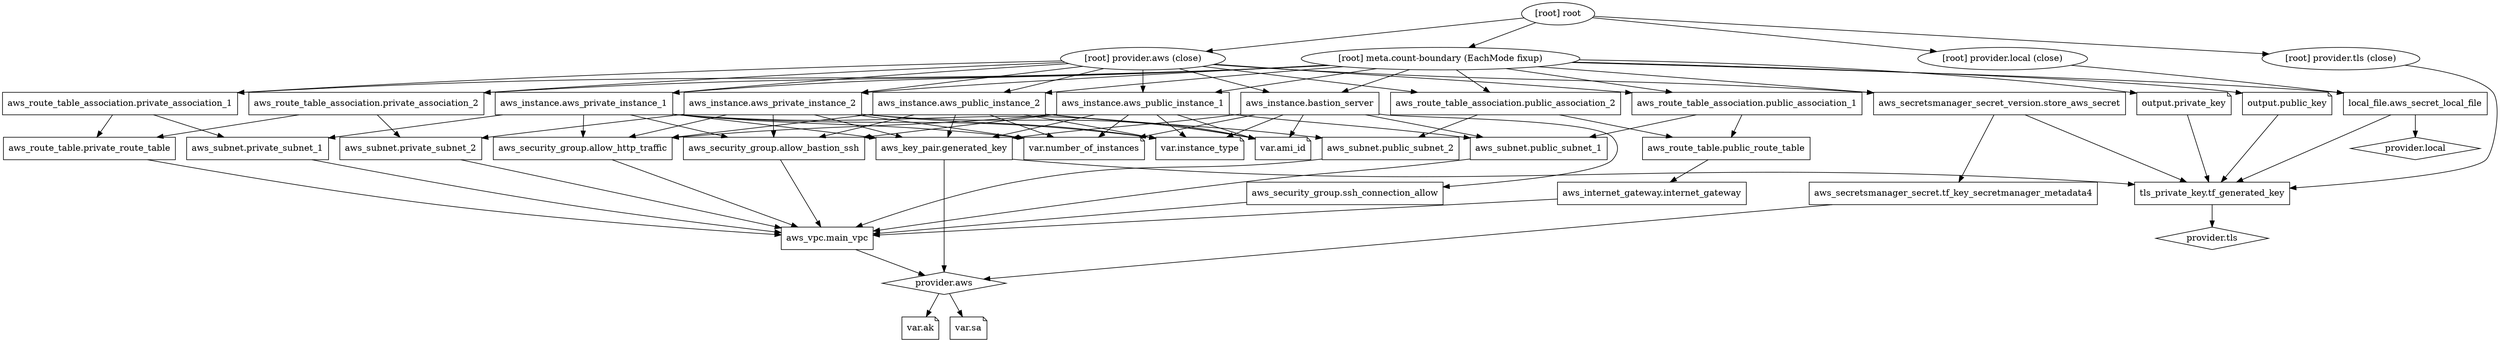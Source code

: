 digraph {
	compound = "true"
	newrank = "true"
	subgraph "root" {
		"[root] aws_instance.aws_private_instance_1" [label = "aws_instance.aws_private_instance_1", shape = "box"]
		"[root] aws_instance.aws_private_instance_2" [label = "aws_instance.aws_private_instance_2", shape = "box"]
		"[root] aws_instance.aws_public_instance_1" [label = "aws_instance.aws_public_instance_1", shape = "box"]
		"[root] aws_instance.aws_public_instance_2" [label = "aws_instance.aws_public_instance_2", shape = "box"]
		"[root] aws_instance.bastion_server" [label = "aws_instance.bastion_server", shape = "box"]
		"[root] aws_internet_gateway.internet_gateway" [label = "aws_internet_gateway.internet_gateway", shape = "box"]
		"[root] aws_key_pair.generated_key" [label = "aws_key_pair.generated_key", shape = "box"]
		"[root] aws_route_table.private_route_table" [label = "aws_route_table.private_route_table", shape = "box"]
		"[root] aws_route_table.public_route_table" [label = "aws_route_table.public_route_table", shape = "box"]
		"[root] aws_route_table_association.private_association_1" [label = "aws_route_table_association.private_association_1", shape = "box"]
		"[root] aws_route_table_association.private_association_2" [label = "aws_route_table_association.private_association_2", shape = "box"]
		"[root] aws_route_table_association.public_association_1" [label = "aws_route_table_association.public_association_1", shape = "box"]
		"[root] aws_route_table_association.public_association_2" [label = "aws_route_table_association.public_association_2", shape = "box"]
		"[root] aws_secretsmanager_secret.tf_key_secretmanager_metadata4" [label = "aws_secretsmanager_secret.tf_key_secretmanager_metadata4", shape = "box"]
		"[root] aws_secretsmanager_secret_version.store_aws_secret" [label = "aws_secretsmanager_secret_version.store_aws_secret", shape = "box"]
		"[root] aws_security_group.allow_bastion_ssh" [label = "aws_security_group.allow_bastion_ssh", shape = "box"]
		"[root] aws_security_group.allow_http_traffic" [label = "aws_security_group.allow_http_traffic", shape = "box"]
		"[root] aws_security_group.ssh_connection_allow" [label = "aws_security_group.ssh_connection_allow", shape = "box"]
		"[root] aws_subnet.private_subnet_1" [label = "aws_subnet.private_subnet_1", shape = "box"]
		"[root] aws_subnet.private_subnet_2" [label = "aws_subnet.private_subnet_2", shape = "box"]
		"[root] aws_subnet.public_subnet_1" [label = "aws_subnet.public_subnet_1", shape = "box"]
		"[root] aws_subnet.public_subnet_2" [label = "aws_subnet.public_subnet_2", shape = "box"]
		"[root] aws_vpc.main_vpc" [label = "aws_vpc.main_vpc", shape = "box"]
		"[root] local_file.aws_secret_local_file" [label = "local_file.aws_secret_local_file", shape = "box"]
		"[root] output.private_key" [label = "output.private_key", shape = "note"]
		"[root] output.public_key" [label = "output.public_key", shape = "note"]
		"[root] provider.aws" [label = "provider.aws", shape = "diamond"]
		"[root] provider.local" [label = "provider.local", shape = "diamond"]
		"[root] provider.tls" [label = "provider.tls", shape = "diamond"]
		"[root] tls_private_key.tf_generated_key" [label = "tls_private_key.tf_generated_key", shape = "box"]
		"[root] var.ak" [label = "var.ak", shape = "note"]
		"[root] var.ami_id" [label = "var.ami_id", shape = "note"]
		"[root] var.instance_type" [label = "var.instance_type", shape = "note"]
		"[root] var.number_of_instances" [label = "var.number_of_instances", shape = "note"]
		"[root] var.sa" [label = "var.sa", shape = "note"]
		"[root] aws_instance.aws_private_instance_1" -> "[root] aws_key_pair.generated_key"
		"[root] aws_instance.aws_private_instance_1" -> "[root] aws_security_group.allow_bastion_ssh"
		"[root] aws_instance.aws_private_instance_1" -> "[root] aws_security_group.allow_http_traffic"
		"[root] aws_instance.aws_private_instance_1" -> "[root] aws_subnet.private_subnet_1"
		"[root] aws_instance.aws_private_instance_1" -> "[root] var.ami_id"
		"[root] aws_instance.aws_private_instance_1" -> "[root] var.instance_type"
		"[root] aws_instance.aws_private_instance_1" -> "[root] var.number_of_instances"
		"[root] aws_instance.aws_private_instance_2" -> "[root] aws_key_pair.generated_key"
		"[root] aws_instance.aws_private_instance_2" -> "[root] aws_security_group.allow_bastion_ssh"
		"[root] aws_instance.aws_private_instance_2" -> "[root] aws_security_group.allow_http_traffic"
		"[root] aws_instance.aws_private_instance_2" -> "[root] aws_subnet.private_subnet_2"
		"[root] aws_instance.aws_private_instance_2" -> "[root] var.ami_id"
		"[root] aws_instance.aws_private_instance_2" -> "[root] var.instance_type"
		"[root] aws_instance.aws_private_instance_2" -> "[root] var.number_of_instances"
		"[root] aws_instance.aws_public_instance_1" -> "[root] aws_key_pair.generated_key"
		"[root] aws_instance.aws_public_instance_1" -> "[root] aws_security_group.allow_bastion_ssh"
		"[root] aws_instance.aws_public_instance_1" -> "[root] aws_security_group.allow_http_traffic"
		"[root] aws_instance.aws_public_instance_1" -> "[root] aws_subnet.public_subnet_1"
		"[root] aws_instance.aws_public_instance_1" -> "[root] var.ami_id"
		"[root] aws_instance.aws_public_instance_1" -> "[root] var.instance_type"
		"[root] aws_instance.aws_public_instance_1" -> "[root] var.number_of_instances"
		"[root] aws_instance.aws_public_instance_2" -> "[root] aws_key_pair.generated_key"
		"[root] aws_instance.aws_public_instance_2" -> "[root] aws_security_group.allow_bastion_ssh"
		"[root] aws_instance.aws_public_instance_2" -> "[root] aws_security_group.allow_http_traffic"
		"[root] aws_instance.aws_public_instance_2" -> "[root] aws_subnet.public_subnet_2"
		"[root] aws_instance.aws_public_instance_2" -> "[root] var.ami_id"
		"[root] aws_instance.aws_public_instance_2" -> "[root] var.instance_type"
		"[root] aws_instance.aws_public_instance_2" -> "[root] var.number_of_instances"
		"[root] aws_instance.bastion_server" -> "[root] aws_key_pair.generated_key"
		"[root] aws_instance.bastion_server" -> "[root] aws_security_group.ssh_connection_allow"
		"[root] aws_instance.bastion_server" -> "[root] aws_subnet.public_subnet_1"
		"[root] aws_instance.bastion_server" -> "[root] var.ami_id"
		"[root] aws_instance.bastion_server" -> "[root] var.instance_type"
		"[root] aws_instance.bastion_server" -> "[root] var.number_of_instances"
		"[root] aws_internet_gateway.internet_gateway" -> "[root] aws_vpc.main_vpc"
		"[root] aws_key_pair.generated_key" -> "[root] provider.aws"
		"[root] aws_key_pair.generated_key" -> "[root] tls_private_key.tf_generated_key"
		"[root] aws_route_table.private_route_table" -> "[root] aws_vpc.main_vpc"
		"[root] aws_route_table.public_route_table" -> "[root] aws_internet_gateway.internet_gateway"
		"[root] aws_route_table_association.private_association_1" -> "[root] aws_route_table.private_route_table"
		"[root] aws_route_table_association.private_association_1" -> "[root] aws_subnet.private_subnet_1"
		"[root] aws_route_table_association.private_association_2" -> "[root] aws_route_table.private_route_table"
		"[root] aws_route_table_association.private_association_2" -> "[root] aws_subnet.private_subnet_2"
		"[root] aws_route_table_association.public_association_1" -> "[root] aws_route_table.public_route_table"
		"[root] aws_route_table_association.public_association_1" -> "[root] aws_subnet.public_subnet_1"
		"[root] aws_route_table_association.public_association_2" -> "[root] aws_route_table.public_route_table"
		"[root] aws_route_table_association.public_association_2" -> "[root] aws_subnet.public_subnet_2"
		"[root] aws_secretsmanager_secret.tf_key_secretmanager_metadata4" -> "[root] provider.aws"
		"[root] aws_secretsmanager_secret_version.store_aws_secret" -> "[root] aws_secretsmanager_secret.tf_key_secretmanager_metadata4"
		"[root] aws_secretsmanager_secret_version.store_aws_secret" -> "[root] tls_private_key.tf_generated_key"
		"[root] aws_security_group.allow_bastion_ssh" -> "[root] aws_vpc.main_vpc"
		"[root] aws_security_group.allow_http_traffic" -> "[root] aws_vpc.main_vpc"
		"[root] aws_security_group.ssh_connection_allow" -> "[root] aws_vpc.main_vpc"
		"[root] aws_subnet.private_subnet_1" -> "[root] aws_vpc.main_vpc"
		"[root] aws_subnet.private_subnet_2" -> "[root] aws_vpc.main_vpc"
		"[root] aws_subnet.public_subnet_1" -> "[root] aws_vpc.main_vpc"
		"[root] aws_subnet.public_subnet_2" -> "[root] aws_vpc.main_vpc"
		"[root] aws_vpc.main_vpc" -> "[root] provider.aws"
		"[root] local_file.aws_secret_local_file" -> "[root] provider.local"
		"[root] local_file.aws_secret_local_file" -> "[root] tls_private_key.tf_generated_key"
		"[root] meta.count-boundary (EachMode fixup)" -> "[root] aws_instance.aws_private_instance_1"
		"[root] meta.count-boundary (EachMode fixup)" -> "[root] aws_instance.aws_private_instance_2"
		"[root] meta.count-boundary (EachMode fixup)" -> "[root] aws_instance.aws_public_instance_1"
		"[root] meta.count-boundary (EachMode fixup)" -> "[root] aws_instance.aws_public_instance_2"
		"[root] meta.count-boundary (EachMode fixup)" -> "[root] aws_instance.bastion_server"
		"[root] meta.count-boundary (EachMode fixup)" -> "[root] aws_route_table_association.private_association_1"
		"[root] meta.count-boundary (EachMode fixup)" -> "[root] aws_route_table_association.private_association_2"
		"[root] meta.count-boundary (EachMode fixup)" -> "[root] aws_route_table_association.public_association_1"
		"[root] meta.count-boundary (EachMode fixup)" -> "[root] aws_route_table_association.public_association_2"
		"[root] meta.count-boundary (EachMode fixup)" -> "[root] aws_secretsmanager_secret_version.store_aws_secret"
		"[root] meta.count-boundary (EachMode fixup)" -> "[root] local_file.aws_secret_local_file"
		"[root] meta.count-boundary (EachMode fixup)" -> "[root] output.private_key"
		"[root] meta.count-boundary (EachMode fixup)" -> "[root] output.public_key"
		"[root] output.private_key" -> "[root] tls_private_key.tf_generated_key"
		"[root] output.public_key" -> "[root] tls_private_key.tf_generated_key"
		"[root] provider.aws (close)" -> "[root] aws_instance.aws_private_instance_1"
		"[root] provider.aws (close)" -> "[root] aws_instance.aws_private_instance_2"
		"[root] provider.aws (close)" -> "[root] aws_instance.aws_public_instance_1"
		"[root] provider.aws (close)" -> "[root] aws_instance.aws_public_instance_2"
		"[root] provider.aws (close)" -> "[root] aws_instance.bastion_server"
		"[root] provider.aws (close)" -> "[root] aws_route_table_association.private_association_1"
		"[root] provider.aws (close)" -> "[root] aws_route_table_association.private_association_2"
		"[root] provider.aws (close)" -> "[root] aws_route_table_association.public_association_1"
		"[root] provider.aws (close)" -> "[root] aws_route_table_association.public_association_2"
		"[root] provider.aws (close)" -> "[root] aws_secretsmanager_secret_version.store_aws_secret"
		"[root] provider.aws" -> "[root] var.ak"
		"[root] provider.aws" -> "[root] var.sa"
		"[root] provider.local (close)" -> "[root] local_file.aws_secret_local_file"
		"[root] provider.tls (close)" -> "[root] tls_private_key.tf_generated_key"
		"[root] root" -> "[root] meta.count-boundary (EachMode fixup)"
		"[root] root" -> "[root] provider.aws (close)"
		"[root] root" -> "[root] provider.local (close)"
		"[root] root" -> "[root] provider.tls (close)"
		"[root] tls_private_key.tf_generated_key" -> "[root] provider.tls"
	}
}